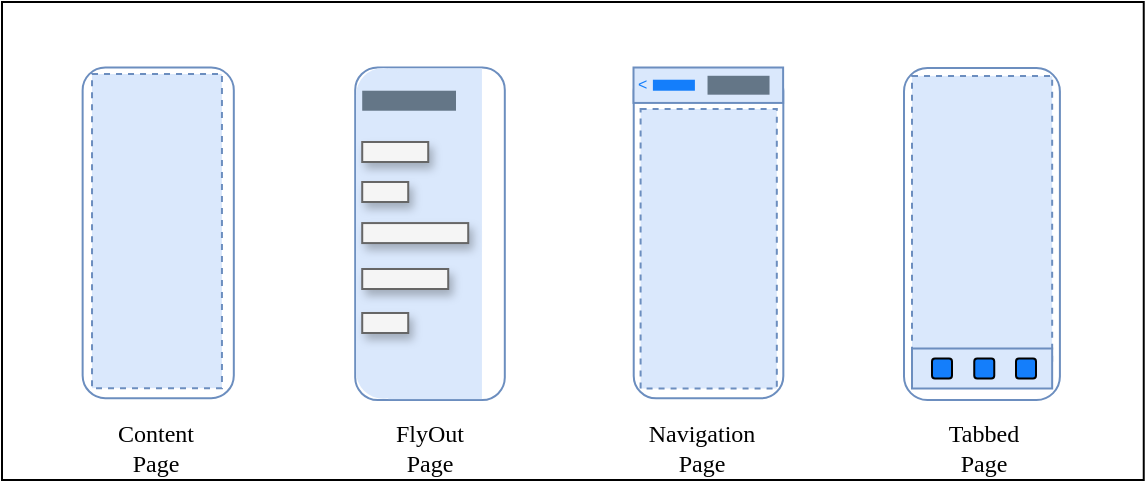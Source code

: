 <mxfile version="14.5.0" type="device"><diagram id="qzgejU1IrNLrN6WwUTQ1" name="Page-1"><mxGraphModel dx="523" dy="733" grid="1" gridSize="10" guides="1" tooltips="1" connect="1" arrows="1" fold="1" page="1" pageScale="1" pageWidth="827" pageHeight="1169" math="0" shadow="0"><root><mxCell id="0"/><mxCell id="1" parent="0"/><mxCell id="Xm94DpnmGgDeqA3N__8g-6" value="" style="shape=image;verticalLabelPosition=bottom;labelBackgroundColor=#ffffff;verticalAlign=top;aspect=fixed;imageAspect=0;image=https://mockuphone.com/static/images/devices/apple-iphone12-white-portrait.png;" parent="1" vertex="1"><mxGeometry x="62.75" y="52.04" width="109.47" height="207" as="geometry"/></mxCell><mxCell id="Xm94DpnmGgDeqA3N__8g-2" value="" style="rounded=0;whiteSpace=wrap;html=1;" parent="1" vertex="1"><mxGeometry x="40" y="41" width="570.87" height="239" as="geometry"/></mxCell><mxCell id="Xm94DpnmGgDeqA3N__8g-8" value="" style="shape=image;verticalLabelPosition=bottom;labelBackgroundColor=#ffffff;verticalAlign=top;aspect=fixed;imageAspect=0;image=https://mockuphone.com/static/images/devices/apple-iphone12-white-portrait.png;" parent="1" vertex="1"><mxGeometry x="338.42" y="52.04" width="109.47" height="207" as="geometry"/></mxCell><mxCell id="Xm94DpnmGgDeqA3N__8g-7" value="" style="shape=image;verticalLabelPosition=bottom;labelBackgroundColor=#ffffff;verticalAlign=top;aspect=fixed;imageAspect=0;image=https://mockuphone.com/static/images/devices/apple-iphone12-white-portrait.png;" parent="1" vertex="1"><mxGeometry x="199.26" y="52.04" width="109.47" height="207" as="geometry"/></mxCell><mxCell id="T4lk2eiW8fKvYBpq4-HI-44" value="" style="rounded=1;whiteSpace=wrap;html=1;perimeterSpacing=0;sketch=0;glass=0;labelBackgroundColor=#ffffff;strokeColor=#6c8ebf;fillColor=none;" parent="1" vertex="1"><mxGeometry x="216.598" y="73.75" width="74.803" height="166.25" as="geometry"/></mxCell><mxCell id="T4lk2eiW8fKvYBpq4-HI-46" value="" style="rounded=0;whiteSpace=wrap;html=1;shadow=0;glass=0;labelBackgroundColor=#ffffff;sketch=0;fillColor=#dae8fc;fontSize=8;strokeColor=none;" parent="1" vertex="1"><mxGeometry x="233.11" y="74.2" width="46.85" height="165.35" as="geometry"/></mxCell><mxCell id="T4lk2eiW8fKvYBpq4-HI-7" value="Content&lt;br&gt;Page" style="text;html=1;strokeColor=none;fillColor=none;align=center;verticalAlign=middle;whiteSpace=wrap;rounded=0;fontFamily=Times New Roman;" parent="1" vertex="1"><mxGeometry x="72.49" y="254" width="90" height="20" as="geometry"/></mxCell><mxCell id="T4lk2eiW8fKvYBpq4-HI-20" value="" style="rounded=1;whiteSpace=wrap;html=1;strokeColor=#6c8ebf;fillColor=none;glass=1;" parent="1" vertex="1"><mxGeometry x="80.315" y="73.75" width="75.59" height="165.354" as="geometry"/></mxCell><mxCell id="T4lk2eiW8fKvYBpq4-HI-21" value="" style="rounded=0;whiteSpace=wrap;html=1;dashed=1;fillColor=#dae8fc;strokeColor=#6c8ebf;sketch=0;shadow=0;glass=0;" parent="1" vertex="1"><mxGeometry x="85.008" y="77" width="64.96" height="157.086" as="geometry"/></mxCell><mxCell id="T4lk2eiW8fKvYBpq4-HI-26" value="FlyOut&lt;br&gt;Page" style="text;html=1;strokeColor=none;fillColor=none;align=center;verticalAlign=middle;whiteSpace=wrap;rounded=0;fontFamily=Times New Roman;" parent="1" vertex="1"><mxGeometry x="209.0" y="254" width="90" height="20" as="geometry"/></mxCell><mxCell id="T4lk2eiW8fKvYBpq4-HI-27" value="" style="rounded=1;whiteSpace=wrap;html=1;perimeterSpacing=0;sketch=0;glass=0;labelBackgroundColor=#ffffff;fillColor=#dae8fc;arcSize=30;imageHeight=24;absoluteArcSize=1;strokeColor=none;" parent="1" vertex="1"><mxGeometry x="216.992" y="74.01" width="27.48" height="165.354" as="geometry"/></mxCell><mxCell id="T4lk2eiW8fKvYBpq4-HI-38" value="" style="rounded=0;whiteSpace=wrap;html=1;fillColor=#f5f5f5;fontSize=8;strokeColor=#666666;fontColor=#333333;shadow=1;" parent="1" vertex="1"><mxGeometry x="220.11" y="111" width="33" height="10" as="geometry"/></mxCell><mxCell id="T4lk2eiW8fKvYBpq4-HI-39" value="" style="rounded=0;whiteSpace=wrap;html=1;fillColor=#f5f5f5;fontSize=8;strokeColor=#666666;fontColor=#333333;shadow=1;" parent="1" vertex="1"><mxGeometry x="220.11" y="131" width="23" height="10" as="geometry"/></mxCell><mxCell id="T4lk2eiW8fKvYBpq4-HI-40" value="" style="rounded=0;whiteSpace=wrap;html=1;fillColor=#f5f5f5;fontSize=8;strokeColor=#666666;fontColor=#333333;shadow=1;" parent="1" vertex="1"><mxGeometry x="220.11" y="151.54" width="53" height="10" as="geometry"/></mxCell><mxCell id="T4lk2eiW8fKvYBpq4-HI-41" value="" style="rounded=0;whiteSpace=wrap;html=1;fillColor=#f5f5f5;fontSize=8;strokeColor=#666666;fontColor=#333333;shadow=1;" parent="1" vertex="1"><mxGeometry x="220.11" y="174.5" width="43" height="10" as="geometry"/></mxCell><mxCell id="T4lk2eiW8fKvYBpq4-HI-47" value="" style="rounded=0;whiteSpace=wrap;html=1;fillColor=#f5f5f5;fontSize=8;strokeColor=#666666;fontColor=#333333;shadow=1;" parent="1" vertex="1"><mxGeometry x="220.11" y="196.5" width="23" height="10" as="geometry"/></mxCell><mxCell id="T4lk2eiW8fKvYBpq4-HI-49" value="" style="rounded=0;whiteSpace=wrap;html=1;fillColor=#647687;fontSize=8;shadow=0;sketch=0;fontColor=#ffffff;dashed=1;dashPattern=1 2;strokeColor=none;" parent="1" vertex="1"><mxGeometry x="220.11" y="85.36" width="46.89" height="10" as="geometry"/></mxCell><mxCell id="T4lk2eiW8fKvYBpq4-HI-61" value="Navigation&lt;br&gt;Page" style="text;html=1;strokeColor=none;fillColor=none;align=center;verticalAlign=middle;whiteSpace=wrap;rounded=0;fontFamily=Times New Roman;" parent="1" vertex="1"><mxGeometry x="345.16" y="254" width="90" height="20" as="geometry"/></mxCell><mxCell id="T4lk2eiW8fKvYBpq4-HI-62" value="" style="rounded=1;whiteSpace=wrap;html=1;strokeColor=#6c8ebf;fillColor=none;glass=1;" parent="1" vertex="1"><mxGeometry x="355.86" y="74.2" width="74.803" height="164.96" as="geometry"/></mxCell><mxCell id="T4lk2eiW8fKvYBpq4-HI-63" value="" style="rounded=0;whiteSpace=wrap;html=1;dashed=1;fillColor=#dae8fc;strokeColor=#6c8ebf;sketch=0;shadow=0;glass=0;" parent="1" vertex="1"><mxGeometry x="359.298" y="94.49" width="68.11" height="139.763" as="geometry"/></mxCell><mxCell id="T4lk2eiW8fKvYBpq4-HI-64" value="" style="rounded=0;whiteSpace=wrap;html=1;shadow=0;glass=0;labelBackgroundColor=#ffffff;sketch=0;fillColor=#dae8fc;fontSize=8;strokeColor=#6c8ebf;" parent="1" vertex="1"><mxGeometry x="355.755" y="73.75" width="74.803" height="17.716" as="geometry"/></mxCell><mxCell id="T4lk2eiW8fKvYBpq4-HI-65" value="&amp;lt;" style="text;html=1;strokeColor=none;fillColor=none;align=left;verticalAlign=middle;whiteSpace=wrap;rounded=0;shadow=0;glass=0;labelBackgroundColor=none;sketch=0;fontSize=8;fontColor=#147efb;" parent="1" vertex="1"><mxGeometry x="355.86" y="76.75" width="8.59" height="10.5" as="geometry"/></mxCell><mxCell id="T4lk2eiW8fKvYBpq4-HI-66" value="" style="rounded=0;whiteSpace=wrap;html=1;fillColor=#647687;fontSize=8;shadow=0;sketch=0;fontColor=#ffffff;dashed=1;dashPattern=1 2;strokeColor=none;" parent="1" vertex="1"><mxGeometry x="392.763" y="77.89" width="31" height="9.449" as="geometry"/></mxCell><mxCell id="T4lk2eiW8fKvYBpq4-HI-67" value="" style="rounded=0;whiteSpace=wrap;html=1;fontSize=8;shadow=0;sketch=0;fontColor=#ffffff;dashed=1;dashPattern=1 2;strokeColor=none;fillColor=#147EFB;" parent="1" vertex="1"><mxGeometry x="365.45" y="79.86" width="21" height="5.5" as="geometry"/></mxCell><mxCell id="T4lk2eiW8fKvYBpq4-HI-72" value="Tabbed&lt;br&gt;Page" style="text;html=1;strokeColor=none;fillColor=none;align=center;verticalAlign=middle;whiteSpace=wrap;rounded=0;fontFamily=Times New Roman;" parent="1" vertex="1"><mxGeometry x="486.13" y="254" width="90" height="20" as="geometry"/></mxCell><mxCell id="T4lk2eiW8fKvYBpq4-HI-73" value="" style="rounded=1;whiteSpace=wrap;html=1;strokeColor=#6c8ebf;fillColor=none;glass=1;" parent="1" vertex="1"><mxGeometry x="491" y="74.01" width="77.953" height="165.99" as="geometry"/></mxCell><mxCell id="T4lk2eiW8fKvYBpq4-HI-74" value="" style="rounded=0;whiteSpace=wrap;html=1;dashed=1;fillColor=#dae8fc;strokeColor=#6c8ebf;sketch=0;shadow=0;glass=0;aspect=fixed;" parent="1" vertex="1"><mxGeometry x="495" y="77.953" width="70.079" height="143.11" as="geometry"/></mxCell><mxCell id="T4lk2eiW8fKvYBpq4-HI-75" value="" style="rounded=0;whiteSpace=wrap;html=1;shadow=0;glass=0;labelBackgroundColor=#ffffff;sketch=0;fillColor=#dae8fc;fontSize=8;strokeColor=#6c8ebf;" parent="1" vertex="1"><mxGeometry x="495" y="214.25" width="70.079" height="20" as="geometry"/></mxCell><mxCell id="T4lk2eiW8fKvYBpq4-HI-76" value="" style="whiteSpace=wrap;html=1;aspect=fixed;rounded=1;shadow=0;glass=0;labelBackgroundColor=none;sketch=0;fillColor=#147EFB;fontSize=8;fontColor=#147efb;" parent="1" vertex="1"><mxGeometry x="505" y="219.25" width="10" height="10" as="geometry"/></mxCell><mxCell id="T4lk2eiW8fKvYBpq4-HI-77" value="" style="whiteSpace=wrap;html=1;aspect=fixed;rounded=1;shadow=0;glass=0;labelBackgroundColor=none;sketch=0;fillColor=#147EFB;fontSize=8;fontColor=#147efb;" parent="1" vertex="1"><mxGeometry x="526.13" y="219.25" width="10" height="10" as="geometry"/></mxCell><mxCell id="T4lk2eiW8fKvYBpq4-HI-78" value="" style="whiteSpace=wrap;html=1;aspect=fixed;rounded=1;shadow=0;glass=0;labelBackgroundColor=none;sketch=0;fillColor=#147EFB;fontSize=8;fontColor=#147efb;" parent="1" vertex="1"><mxGeometry x="547" y="219.25" width="10" height="10" as="geometry"/></mxCell><mxCell id="Xm94DpnmGgDeqA3N__8g-9" value="" style="shape=image;verticalLabelPosition=bottom;labelBackgroundColor=#ffffff;verticalAlign=top;aspect=fixed;imageAspect=0;image=https://mockuphone.com/static/images/devices/apple-iphone12-white-portrait.png;" parent="1" vertex="1"><mxGeometry x="475.24" y="52.93" width="109.47" height="207" as="geometry"/></mxCell></root></mxGraphModel></diagram></mxfile>
